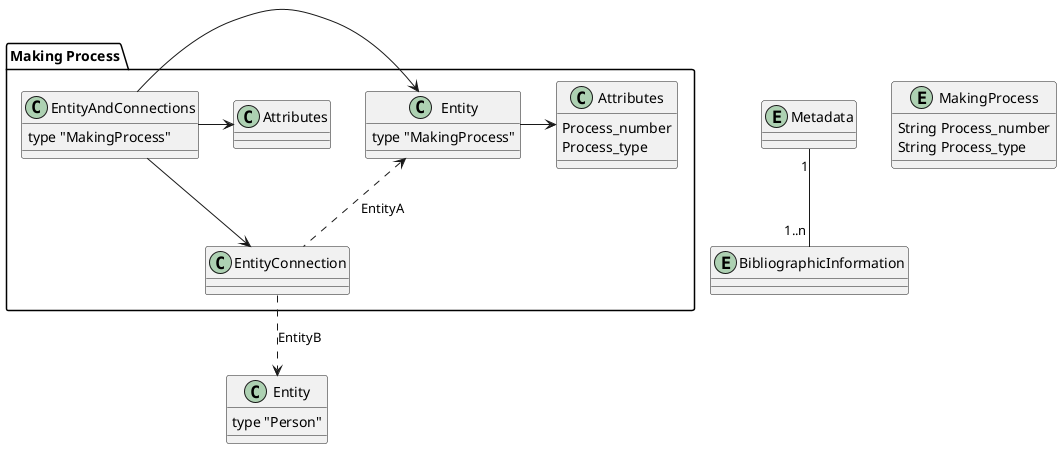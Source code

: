 @startuml


entity Metadata 

entity BibliographicInformation

Metadata "1" -- "1..n" BibliographicInformation

package "Making Process" {
class EntityAndConnections {
type "MakingProcess"
}
class EntityM as "Entity" {
type "MakingProcess"
}

class EntityConnection
class AttributesEAC as "Attributes"

class AttributesE as "Attributes" { 
Process_number
Process_type
}

}
class EntityP as "Entity" {
type "Person"
}

EntityAndConnections -> EntityM
EntityAndConnections -> AttributesEAC
EntityM -> AttributesE

EntityAndConnections -> EntityConnection
EntityM <.. EntityConnection : EntityA
EntityConnection ..> EntityP : EntityB


entity MakingProcess {
String Process_number
String Process_type 
}



@enduml